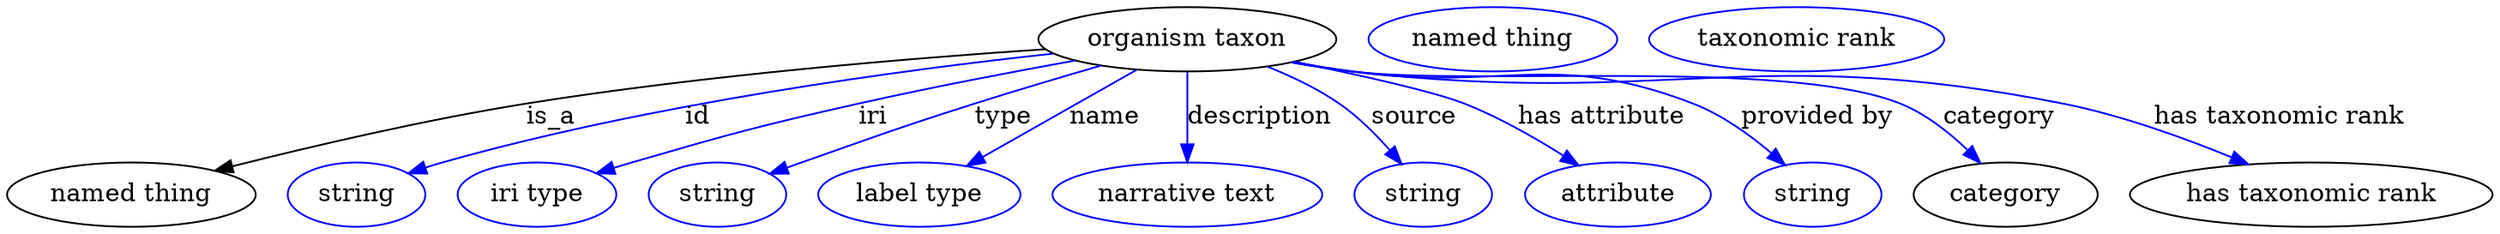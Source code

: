 digraph {
	graph [bb="0,0,1388.9,123"];
	node [label="\N"];
	"organism taxon"	[height=0.5,
		label="organism taxon",
		pos="660.54,105",
		width=2.3109];
	"named thing"	[height=0.5,
		pos="69.544,18",
		width=1.9318];
	"organism taxon" -> "named thing"	[label=is_a,
		lp="304.54,61.5",
		pos="e,116.2,31.387 581.14,99.443 505.96,94.432 390.1,84.903 290.54,69 234.03,59.972 170.36,45.055 125.94,33.859"];
	id	[color=blue,
		height=0.5,
		label=string,
		pos="195.54,18",
		width=1.0652];
	"organism taxon" -> id	[color=blue,
		label=id,
		lp="386.54,61.5",
		pos="e,224.54,29.948 585.61,96.988 501.26,87.901 360.71,69.151 243.54,36 240.44,35.121 237.24,34.148 234.05,33.124",
		style=solid];
	iri	[color=blue,
		height=0.5,
		label="iri type",
		pos="296.54,18",
		width=1.2277];
	"organism taxon" -> iri	[color=blue,
		label=iri,
		lp="484.54,61.5",
		pos="e,330.17,29.865 597.73,93.147 562.07,86.712 516.67,78.059 476.54,69 420.08,56.251 406.17,52.03 350.54,36 347.03,34.988 343.4,33.911 \
339.76,32.81",
		style=solid];
	type	[color=blue,
		height=0.5,
		label=string,
		pos="397.54,18",
		width=1.0652];
	"organism taxon" -> type	[color=blue,
		label=type,
		lp="557.54,61.5",
		pos="e,426.85,29.697 612.35,90.321 590.64,84.035 564.74,76.354 541.54,69 498.14,55.239 487.51,51.079 444.54,36 441.86,35.057 439.09,34.077 \
436.3,33.084",
		style=solid];
	name	[color=blue,
		height=0.5,
		label="label type",
		pos="510.54,18",
		width=1.5707];
	"organism taxon" -> name	[color=blue,
		label=name,
		lp="614.54,61.5",
		pos="e,537.12,34.06 632.33,88.012 607.89,74.16 572.4,54.052 546.03,39.111",
		style=solid];
	description	[color=blue,
		height=0.5,
		label="narrative text",
		pos="660.54,18",
		width=2.0943];
	"organism taxon" -> description	[color=blue,
		label=description,
		lp="701.04,61.5",
		pos="e,660.54,36.175 660.54,86.799 660.54,75.163 660.54,59.548 660.54,46.237",
		style=solid];
	source	[color=blue,
		height=0.5,
		label=string,
		pos="792.54,18",
		width=1.0652];
	"organism taxon" -> source	[color=blue,
		label=source,
		lp="787.54,61.5",
		pos="e,780.42,35.129 705.18,89.745 718.76,84.345 733.32,77.423 745.54,69 756.01,61.784 765.92,51.893 773.92,42.813",
		style=solid];
	"has attribute"	[color=blue,
		height=0.5,
		label=attribute,
		pos="900.54,18",
		width=1.4443];
	"organism taxon" -> "has attribute"	[color=blue,
		label="has attribute",
		lp="892.54,61.5",
		pos="e,878.79,34.359 720.49,92.446 756.38,85.143 798.29,75.828 815.54,69 834.57,61.468 854.36,50.068 870.06,40.054",
		style=solid];
	"provided by"	[color=blue,
		height=0.5,
		label=string,
		pos="1008.5,18",
		width=1.0652];
	"organism taxon" -> "provided by"	[color=blue,
		label="provided by",
		lp="1012,61.5",
		pos="e,993.32,34.786 719.81,92.25 730.67,90.324 741.93,88.478 752.54,87 836.99,75.242 864.2,100.22 943.54,69 959.15,62.859 974.16,51.781 \
985.82,41.61",
		style=solid];
	category	[height=0.5,
		pos="1116.5,18",
		width=1.4263];
	"organism taxon" -> category	[color=blue,
		label=category,
		lp="1114,61.5",
		pos="e,1102.7,35.696 718.78,92.114 729.95,90.153 741.58,88.33 752.54,87 820.17,78.796 995.42,94.589 1058.5,69 1072.5,63.349 1085.4,52.924 \
1095.5,43.051",
		style=solid];
	"has taxonomic rank"	[height=0.5,
		pos="1287.5,18",
		width=2.8164];
	"organism taxon" -> "has taxonomic rank"	[color=blue,
		label="has taxonomic rank",
		lp="1270.5,61.5",
		pos="e,1252.6,34.981 718.76,91.994 729.94,90.045 741.57,88.257 752.54,87 928.02,66.906 976.32,103.48 1149.5,69 1181.8,62.576 1216.6,49.91 \
1243.2,38.934",
		style=solid];
	"named thing_category"	[color=blue,
		height=0.5,
		label="named thing",
		pos="831.54,105",
		width=1.9318];
	"organism taxon_has taxonomic rank"	[color=blue,
		height=0.5,
		label="taxonomic rank",
		pos="1001.5,105",
		width=2.2929];
}
